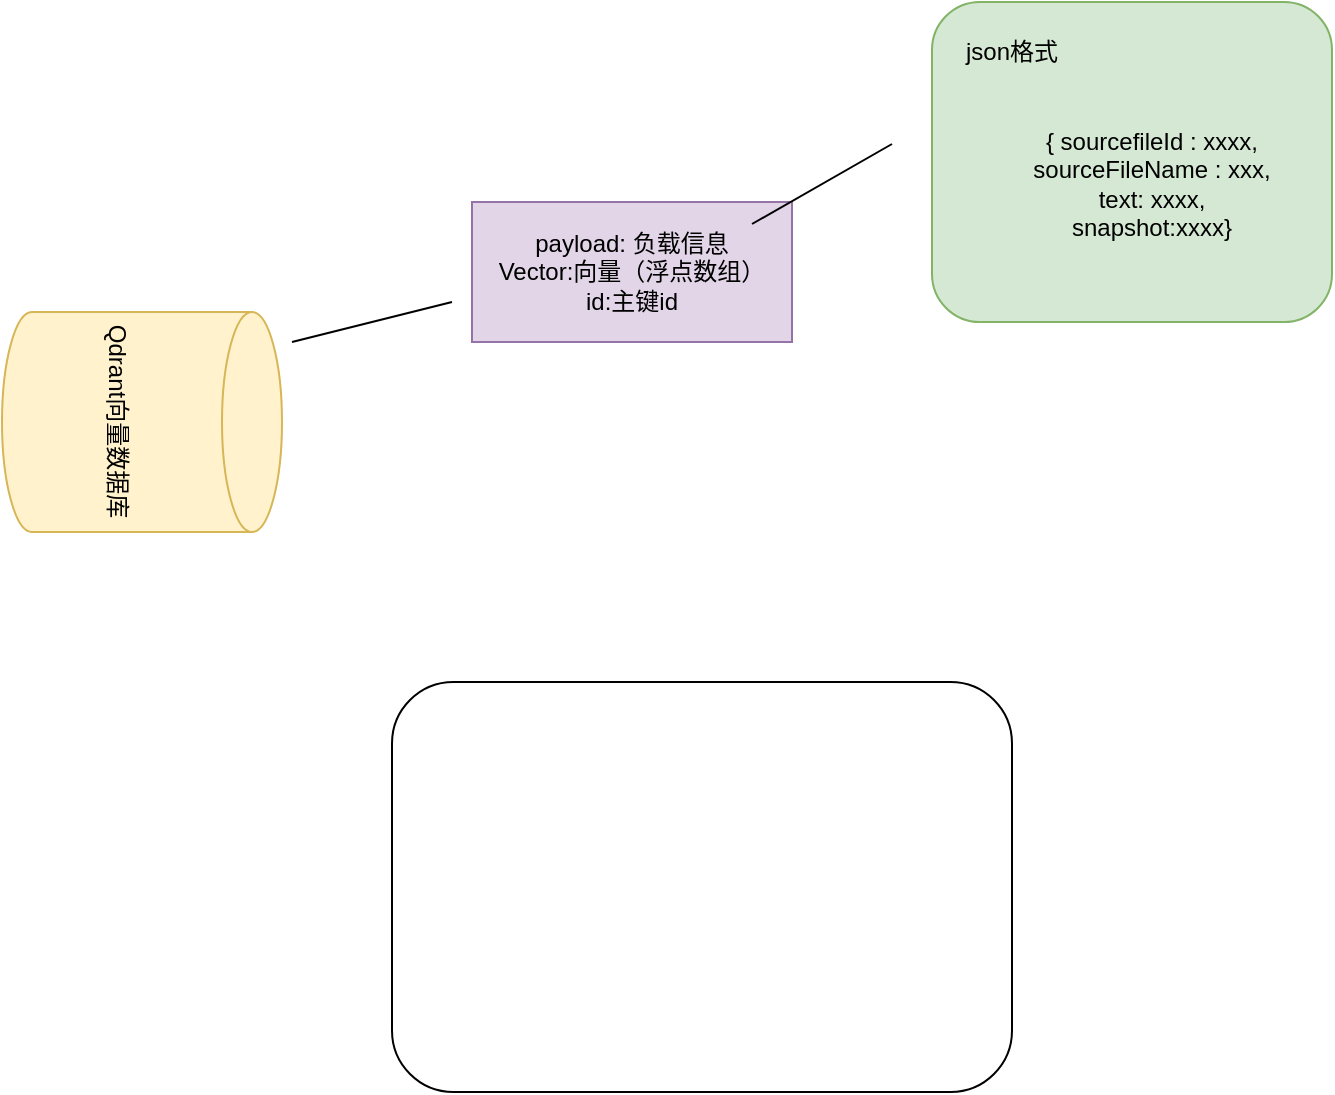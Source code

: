 <mxfile version="24.8.4">
  <diagram name="第 1 页" id="yfRj2XjdD5nMXKhG2BDy">
    <mxGraphModel dx="1259" dy="793" grid="1" gridSize="10" guides="1" tooltips="1" connect="1" arrows="1" fold="1" page="1" pageScale="1" pageWidth="827" pageHeight="1169" math="0" shadow="0">
      <root>
        <mxCell id="0" />
        <mxCell id="1" parent="0" />
        <mxCell id="JXbF04zAv1jOqZOH8JmN-2" value="" style="rounded=1;whiteSpace=wrap;html=1;" vertex="1" parent="1">
          <mxGeometry x="340" y="380" width="310" height="205" as="geometry" />
        </mxCell>
        <mxCell id="JXbF04zAv1jOqZOH8JmN-3" value="Qdrant向量数据库" style="shape=cylinder3;whiteSpace=wrap;html=1;boundedLbl=1;backgroundOutline=1;size=15;rotation=90;fillColor=#fff2cc;strokeColor=#d6b656;" vertex="1" parent="1">
          <mxGeometry x="160" y="180" width="110" height="140" as="geometry" />
        </mxCell>
        <mxCell id="JXbF04zAv1jOqZOH8JmN-4" value="" style="endArrow=none;html=1;rounded=0;" edge="1" parent="1">
          <mxGeometry width="50" height="50" relative="1" as="geometry">
            <mxPoint x="290" y="210" as="sourcePoint" />
            <mxPoint x="370" y="190" as="targetPoint" />
          </mxGeometry>
        </mxCell>
        <mxCell id="JXbF04zAv1jOqZOH8JmN-5" value="&lt;div&gt;&lt;br&gt;&lt;/div&gt;payload: 负载信息&lt;div&gt;Vector:向量（浮点数组）&lt;/div&gt;&lt;div&gt;id:主键id&lt;/div&gt;&lt;div&gt;&lt;br&gt;&lt;/div&gt;" style="rounded=0;whiteSpace=wrap;html=1;fillColor=#e1d5e7;strokeColor=#9673a6;" vertex="1" parent="1">
          <mxGeometry x="380" y="140" width="160" height="70" as="geometry" />
        </mxCell>
        <mxCell id="JXbF04zAv1jOqZOH8JmN-6" value="" style="endArrow=none;html=1;rounded=0;" edge="1" parent="1">
          <mxGeometry width="50" height="50" relative="1" as="geometry">
            <mxPoint x="520" y="151" as="sourcePoint" />
            <mxPoint x="590" y="111" as="targetPoint" />
          </mxGeometry>
        </mxCell>
        <mxCell id="JXbF04zAv1jOqZOH8JmN-7" value="" style="rounded=1;whiteSpace=wrap;html=1;fillColor=#d5e8d4;strokeColor=#82b366;" vertex="1" parent="1">
          <mxGeometry x="610" y="40" width="200" height="160" as="geometry" />
        </mxCell>
        <mxCell id="JXbF04zAv1jOqZOH8JmN-8" value="json格式" style="text;html=1;align=center;verticalAlign=middle;whiteSpace=wrap;rounded=0;" vertex="1" parent="1">
          <mxGeometry x="620" y="50" width="60" height="30" as="geometry" />
        </mxCell>
        <mxCell id="JXbF04zAv1jOqZOH8JmN-9" value="{ sourcefileId : xxxx,&lt;div&gt;sourceFileName : xxx,&lt;/div&gt;&lt;div&gt;text: xxxx,&lt;/div&gt;&lt;div&gt;&lt;span style=&quot;background-color: initial;&quot;&gt;snapshot:xxxx}&lt;/span&gt;&lt;/div&gt;" style="text;html=1;align=center;verticalAlign=middle;whiteSpace=wrap;rounded=0;" vertex="1" parent="1">
          <mxGeometry x="630" y="101" width="180" height="60" as="geometry" />
        </mxCell>
      </root>
    </mxGraphModel>
  </diagram>
</mxfile>
